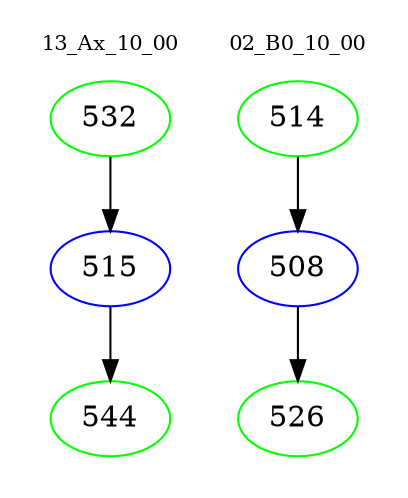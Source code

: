digraph{
subgraph cluster_0 {
color = white
label = "13_Ax_10_00";
fontsize=10;
T0_532 [label="532", color="green"]
T0_532 -> T0_515 [color="black"]
T0_515 [label="515", color="blue"]
T0_515 -> T0_544 [color="black"]
T0_544 [label="544", color="green"]
}
subgraph cluster_1 {
color = white
label = "02_B0_10_00";
fontsize=10;
T1_514 [label="514", color="green"]
T1_514 -> T1_508 [color="black"]
T1_508 [label="508", color="blue"]
T1_508 -> T1_526 [color="black"]
T1_526 [label="526", color="green"]
}
}
